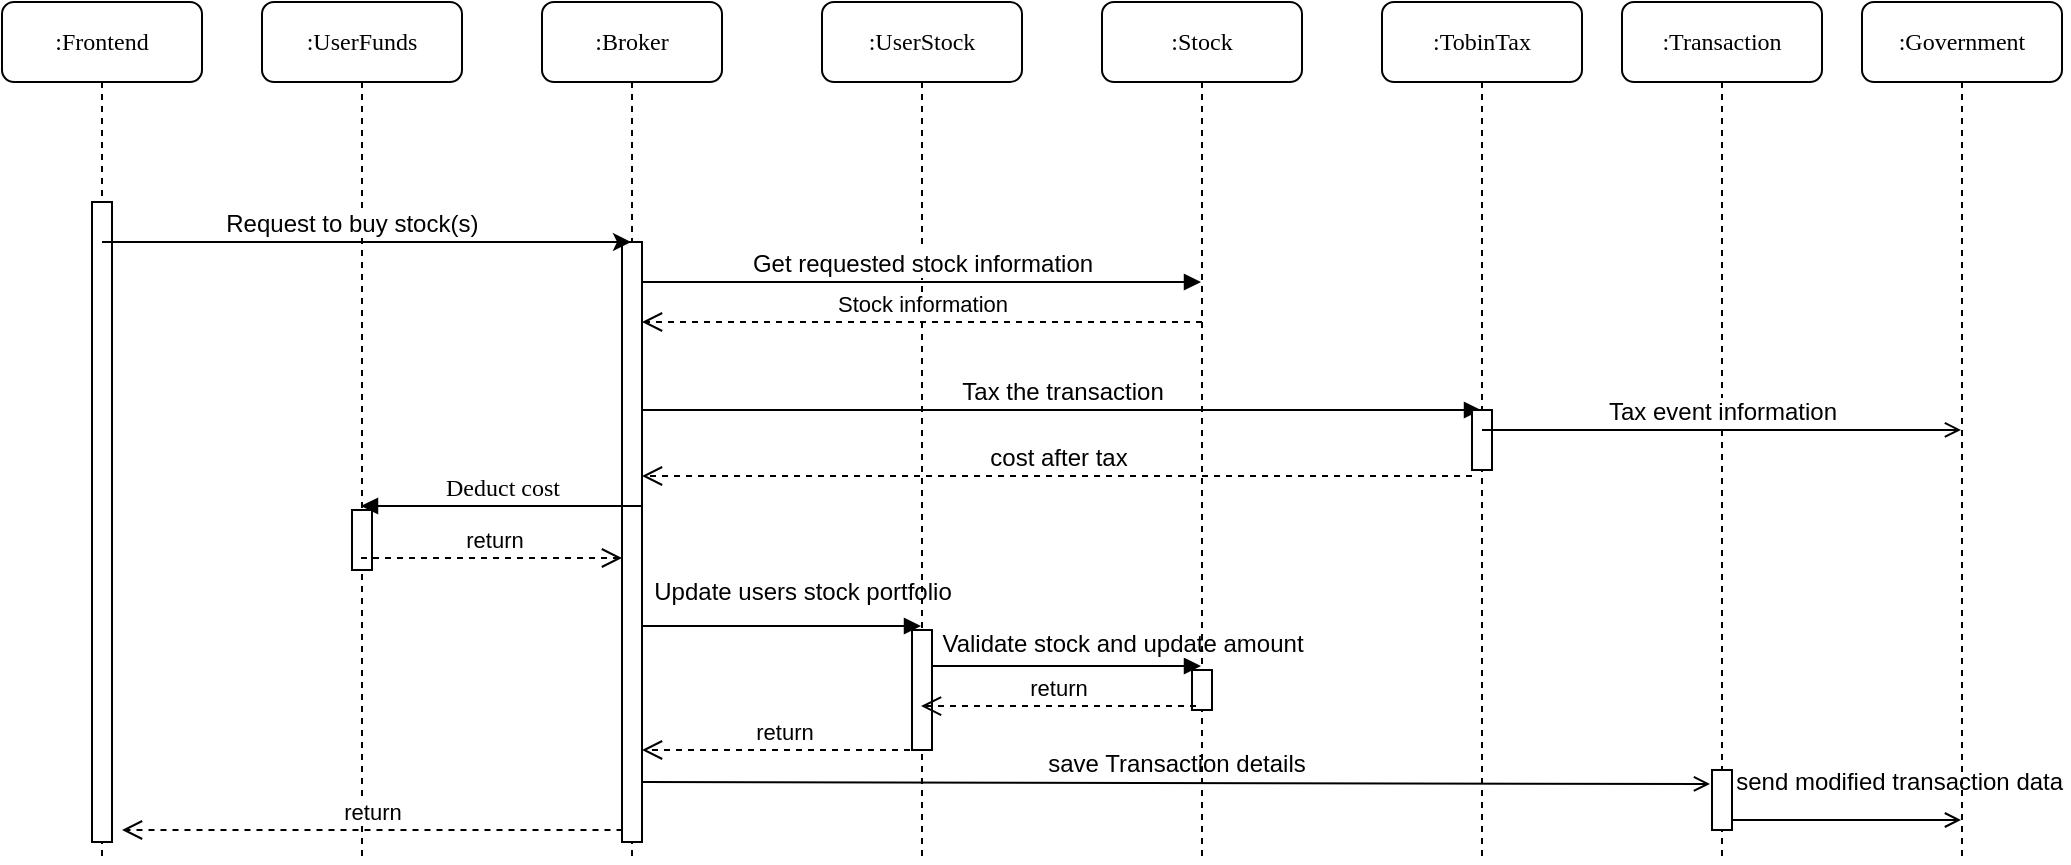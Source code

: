 <mxfile version="13.0.5" type="device"><diagram name="Page-1" id="13e1069c-82ec-6db2-03f1-153e76fe0fe0"><mxGraphModel dx="2062" dy="1073" grid="1" gridSize="10" guides="1" tooltips="1" connect="1" arrows="1" fold="1" page="1" pageScale="1" pageWidth="1100" pageHeight="850" background="#ffffff" math="0" shadow="0"><root><mxCell id="0"/><mxCell id="1" parent="0"/><mxCell id="7baba1c4bc27f4b0-3" value=":UserFunds" style="shape=umlLifeline;perimeter=lifelinePerimeter;whiteSpace=wrap;html=1;container=1;collapsible=0;recursiveResize=0;outlineConnect=0;rounded=1;shadow=0;comic=0;labelBackgroundColor=none;strokeWidth=1;fontFamily=Verdana;fontSize=12;align=center;" parent="1" vertex="1"><mxGeometry x="130" y="80" width="100" height="430" as="geometry"/></mxCell><mxCell id="7baba1c4bc27f4b0-13" value="" style="html=1;points=[];perimeter=orthogonalPerimeter;rounded=0;shadow=0;comic=0;labelBackgroundColor=none;strokeWidth=1;fontFamily=Verdana;fontSize=12;align=center;" parent="7baba1c4bc27f4b0-3" vertex="1"><mxGeometry x="45" y="254" width="10" height="30" as="geometry"/></mxCell><mxCell id="7baba1c4bc27f4b0-4" value=":Broker" style="shape=umlLifeline;perimeter=lifelinePerimeter;whiteSpace=wrap;html=1;container=1;collapsible=0;recursiveResize=0;outlineConnect=0;rounded=1;shadow=0;comic=0;labelBackgroundColor=none;strokeWidth=1;fontFamily=Verdana;fontSize=12;align=center;" parent="1" vertex="1"><mxGeometry x="270" y="80" width="90" height="430" as="geometry"/></mxCell><mxCell id="2yPHzwnqSVw85HKxZKl2-9" value="&lt;font style=&quot;font-size: 12px&quot;&gt;Tax the transaction&lt;/font&gt;" style="html=1;verticalAlign=bottom;startArrow=none;startFill=0;endArrow=block;startSize=8;" parent="7baba1c4bc27f4b0-4" edge="1"><mxGeometry width="60" relative="1" as="geometry"><mxPoint x="50" y="204" as="sourcePoint"/><mxPoint x="469.5" y="204" as="targetPoint"/></mxGeometry></mxCell><mxCell id="2yPHzwnqSVw85HKxZKl2-10" value="&lt;font style=&quot;font-size: 12px&quot;&gt;cost after tax&lt;/font&gt;" style="html=1;verticalAlign=bottom;endArrow=open;dashed=1;endSize=8;" parent="7baba1c4bc27f4b0-4" edge="1"><mxGeometry relative="1" as="geometry"><mxPoint x="465" y="237" as="sourcePoint"/><mxPoint x="50" y="237" as="targetPoint"/></mxGeometry></mxCell><mxCell id="2yPHzwnqSVw85HKxZKl2-12" value="&lt;font style=&quot;font-size: 12px&quot;&gt;Update users stock portfolio&lt;/font&gt;" style="html=1;verticalAlign=bottom;startArrow=none;startFill=0;endArrow=block;startSize=8;" parent="7baba1c4bc27f4b0-4" edge="1"><mxGeometry x="0.147" y="8" width="60" relative="1" as="geometry"><mxPoint x="50" y="312" as="sourcePoint"/><mxPoint x="189.5" y="312" as="targetPoint"/><Array as="points"><mxPoint x="130" y="312"/></Array><mxPoint as="offset"/></mxGeometry></mxCell><mxCell id="2yPHzwnqSVw85HKxZKl2-17" value="" style="html=1;points=[];perimeter=orthogonalPerimeter;rounded=0;shadow=0;comic=0;labelBackgroundColor=none;strokeWidth=1;fontFamily=Verdana;fontSize=12;align=center;" parent="7baba1c4bc27f4b0-4" vertex="1"><mxGeometry x="40" y="120" width="10" height="300" as="geometry"/></mxCell><mxCell id="7baba1c4bc27f4b0-25" value="" style="html=1;points=[];perimeter=orthogonalPerimeter;rounded=0;shadow=0;comic=0;labelBackgroundColor=none;strokeColor=#000000;strokeWidth=1;fillColor=#FFFFFF;fontFamily=Verdana;fontSize=12;fontColor=#000000;align=center;" parent="7baba1c4bc27f4b0-4" vertex="1"><mxGeometry x="465" y="204" width="10" height="20" as="geometry"/></mxCell><mxCell id="2yPHzwnqSVw85HKxZKl2-21" value="&lt;font style=&quot;font-size: 12px&quot;&gt;save Transaction details&lt;/font&gt;" style="html=1;verticalAlign=bottom;endArrow=open;endFill=0;entryX=-0.1;entryY=0.233;entryDx=0;entryDy=0;entryPerimeter=0;" parent="7baba1c4bc27f4b0-4" target="2yPHzwnqSVw85HKxZKl2-25" edge="1"><mxGeometry width="80" relative="1" as="geometry"><mxPoint x="50" y="390" as="sourcePoint"/><mxPoint x="589.5" y="390" as="targetPoint"/></mxGeometry></mxCell><mxCell id="7baba1c4bc27f4b0-5" value=":UserStock" style="shape=umlLifeline;perimeter=lifelinePerimeter;whiteSpace=wrap;html=1;container=1;collapsible=0;recursiveResize=0;outlineConnect=0;rounded=1;shadow=0;comic=0;labelBackgroundColor=none;strokeWidth=1;fontFamily=Verdana;fontSize=12;align=center;" parent="1" vertex="1"><mxGeometry x="410" y="80" width="100" height="430" as="geometry"/></mxCell><mxCell id="2yPHzwnqSVw85HKxZKl2-14" value="&lt;font style=&quot;font-size: 12px&quot;&gt;Validate stock and update amount&lt;/font&gt;" style="html=1;verticalAlign=bottom;endArrow=block;" parent="7baba1c4bc27f4b0-5" edge="1"><mxGeometry x="0.434" y="2" width="80" relative="1" as="geometry"><mxPoint x="50" y="332" as="sourcePoint"/><mxPoint x="189.5" y="332" as="targetPoint"/><mxPoint as="offset"/></mxGeometry></mxCell><mxCell id="2yPHzwnqSVw85HKxZKl2-23" value="" style="html=1;points=[];perimeter=orthogonalPerimeter;rounded=0;shadow=0;comic=0;labelBackgroundColor=none;strokeWidth=1;fontFamily=Verdana;fontSize=12;align=center;" parent="7baba1c4bc27f4b0-5" vertex="1"><mxGeometry x="45" y="314" width="10" height="60" as="geometry"/></mxCell><mxCell id="7baba1c4bc27f4b0-6" value=":Stock" style="shape=umlLifeline;perimeter=lifelinePerimeter;whiteSpace=wrap;html=1;container=1;collapsible=0;recursiveResize=0;outlineConnect=0;rounded=1;shadow=0;comic=0;labelBackgroundColor=none;strokeWidth=1;fontFamily=Verdana;fontSize=12;align=center;" parent="1" vertex="1"><mxGeometry x="550" y="80" width="100" height="430" as="geometry"/></mxCell><mxCell id="2yPHzwnqSVw85HKxZKl2-24" value="" style="html=1;points=[];perimeter=orthogonalPerimeter;rounded=0;shadow=0;comic=0;labelBackgroundColor=none;strokeWidth=1;fontFamily=Verdana;fontSize=12;align=center;" parent="7baba1c4bc27f4b0-6" vertex="1"><mxGeometry x="45" y="334" width="10" height="20" as="geometry"/></mxCell><mxCell id="7baba1c4bc27f4b0-7" value=":TobinTax" style="shape=umlLifeline;perimeter=lifelinePerimeter;whiteSpace=wrap;html=1;container=1;collapsible=0;recursiveResize=0;outlineConnect=0;rounded=1;shadow=0;comic=0;labelBackgroundColor=none;strokeWidth=1;fontFamily=Verdana;fontSize=12;align=center;" parent="1" vertex="1"><mxGeometry x="690" y="80" width="100" height="430" as="geometry"/></mxCell><mxCell id="2yPHzwnqSVw85HKxZKl2-26" value="" style="html=1;points=[];perimeter=orthogonalPerimeter;rounded=0;shadow=0;comic=0;labelBackgroundColor=none;strokeWidth=1;fontFamily=Verdana;fontSize=12;align=center;" parent="7baba1c4bc27f4b0-7" vertex="1"><mxGeometry x="45" y="204" width="10" height="30" as="geometry"/></mxCell><mxCell id="7baba1c4bc27f4b0-8" value=":Frontend" style="shape=umlLifeline;perimeter=lifelinePerimeter;whiteSpace=wrap;html=1;container=1;collapsible=0;recursiveResize=0;outlineConnect=0;rounded=1;shadow=0;comic=0;labelBackgroundColor=none;strokeWidth=1;fontFamily=Verdana;fontSize=12;align=center;" parent="1" vertex="1"><mxGeometry y="80" width="100" height="430" as="geometry"/></mxCell><mxCell id="7baba1c4bc27f4b0-9" value="" style="html=1;points=[];perimeter=orthogonalPerimeter;rounded=0;shadow=0;comic=0;labelBackgroundColor=none;strokeWidth=1;fontFamily=Verdana;fontSize=12;align=center;" parent="7baba1c4bc27f4b0-8" vertex="1"><mxGeometry x="45" y="100" width="10" height="320" as="geometry"/></mxCell><mxCell id="2yPHzwnqSVw85HKxZKl2-8" value="&lt;font style=&quot;font-size: 12px&quot;&gt;&amp;nbsp; Request to buy stock(s)&amp;nbsp;&lt;/font&gt;" style="html=1;verticalAlign=bottom;startArrow=none;startFill=0;endArrow=classic;startSize=8;endFill=1;rounded=0;" parent="7baba1c4bc27f4b0-8" target="7baba1c4bc27f4b0-4" edge="1"><mxGeometry x="-0.075" width="60" relative="1" as="geometry"><mxPoint x="50" y="120" as="sourcePoint"/><mxPoint x="120" y="120" as="targetPoint"/><mxPoint as="offset"/></mxGeometry></mxCell><mxCell id="7baba1c4bc27f4b0-26" value="Deduct cost" style="html=1;verticalAlign=bottom;endArrow=block;labelBackgroundColor=none;fontFamily=Verdana;fontSize=12;" parent="1" edge="1"><mxGeometry relative="1" as="geometry"><mxPoint x="319.5" y="332" as="sourcePoint"/><mxPoint x="179.5" y="332" as="targetPoint"/><Array as="points"><mxPoint x="290" y="332"/><mxPoint x="250" y="332"/></Array></mxGeometry></mxCell><mxCell id="2yPHzwnqSVw85HKxZKl2-2" value=":Transaction" style="shape=umlLifeline;perimeter=lifelinePerimeter;whiteSpace=wrap;html=1;container=1;collapsible=0;recursiveResize=0;outlineConnect=0;rounded=1;shadow=0;comic=0;labelBackgroundColor=none;strokeWidth=1;fontFamily=Verdana;fontSize=12;align=center;" parent="1" vertex="1"><mxGeometry x="810" y="80" width="100" height="430" as="geometry"/></mxCell><mxCell id="2yPHzwnqSVw85HKxZKl2-25" value="" style="html=1;points=[];perimeter=orthogonalPerimeter;rounded=0;shadow=0;comic=0;labelBackgroundColor=none;strokeWidth=1;fontFamily=Verdana;fontSize=12;align=center;" parent="2yPHzwnqSVw85HKxZKl2-2" vertex="1"><mxGeometry x="45" y="384" width="10" height="30" as="geometry"/></mxCell><mxCell id="2yPHzwnqSVw85HKxZKl2-28" value="&lt;font style=&quot;font-size: 12px&quot;&gt;send modified transaction data&amp;nbsp;&lt;/font&gt;" style="html=1;verticalAlign=bottom;endArrow=open;endFill=0;" parent="2yPHzwnqSVw85HKxZKl2-2" source="2yPHzwnqSVw85HKxZKl2-25" edge="1"><mxGeometry x="0.485" y="10" width="80" relative="1" as="geometry"><mxPoint x="60" y="409" as="sourcePoint"/><mxPoint x="169.5" y="409" as="targetPoint"/><Array as="points"><mxPoint x="130" y="409"/></Array><mxPoint as="offset"/></mxGeometry></mxCell><mxCell id="2yPHzwnqSVw85HKxZKl2-3" value=":Government" style="shape=umlLifeline;perimeter=lifelinePerimeter;whiteSpace=wrap;html=1;container=1;collapsible=0;recursiveResize=0;outlineConnect=0;rounded=1;shadow=0;comic=0;labelBackgroundColor=none;strokeWidth=1;fontFamily=Verdana;fontSize=12;align=center;" parent="1" vertex="1"><mxGeometry x="930" y="80" width="100" height="430" as="geometry"/></mxCell><mxCell id="2yPHzwnqSVw85HKxZKl2-11" value="return" style="html=1;verticalAlign=bottom;endArrow=open;dashed=1;endSize=8;" parent="1" edge="1"><mxGeometry x="0.007" relative="1" as="geometry"><mxPoint x="179.5" y="358" as="sourcePoint"/><mxPoint x="310" y="358" as="targetPoint"/><Array as="points"><mxPoint x="250" y="358"/></Array><mxPoint x="1" as="offset"/></mxGeometry></mxCell><mxCell id="2yPHzwnqSVw85HKxZKl2-15" value="return" style="html=1;verticalAlign=bottom;endArrow=open;dashed=1;endSize=8;exitX=0.47;exitY=0.488;exitDx=0;exitDy=0;exitPerimeter=0;" parent="1" edge="1"><mxGeometry relative="1" as="geometry"><mxPoint x="597" y="432.04" as="sourcePoint"/><mxPoint x="459.5" y="432.04" as="targetPoint"/></mxGeometry></mxCell><mxCell id="2yPHzwnqSVw85HKxZKl2-16" value="return" style="html=1;verticalAlign=bottom;endArrow=open;dashed=1;endSize=8;" parent="1" edge="1"><mxGeometry x="-0.004" relative="1" as="geometry"><mxPoint x="460" y="454" as="sourcePoint"/><mxPoint x="320" y="454" as="targetPoint"/><mxPoint as="offset"/></mxGeometry></mxCell><mxCell id="2yPHzwnqSVw85HKxZKl2-22" value="return" style="html=1;verticalAlign=bottom;endArrow=open;dashed=1;endSize=8;" parent="1" edge="1"><mxGeometry relative="1" as="geometry"><mxPoint x="310.25" y="494" as="sourcePoint"/><mxPoint x="60" y="494" as="targetPoint"/></mxGeometry></mxCell><mxCell id="2yPHzwnqSVw85HKxZKl2-27" value="&lt;font style=&quot;font-size: 12px&quot;&gt;Tax event information&lt;/font&gt;" style="html=1;verticalAlign=bottom;endArrow=open;endFill=0;exitX=0.5;exitY=0.333;exitDx=0;exitDy=0;exitPerimeter=0;" parent="1" source="2yPHzwnqSVw85HKxZKl2-26" edge="1"><mxGeometry width="80" relative="1" as="geometry"><mxPoint x="750" y="294" as="sourcePoint"/><mxPoint x="979.5" y="293.99" as="targetPoint"/></mxGeometry></mxCell><mxCell id="XxINTKfnowQdk3L0egXt-1" value="&lt;font style=&quot;font-size: 12px&quot;&gt;Get requested stock information&lt;/font&gt;" style="html=1;verticalAlign=bottom;endArrow=block;" parent="1" edge="1"><mxGeometry width="80" relative="1" as="geometry"><mxPoint x="320" y="220" as="sourcePoint"/><mxPoint x="599.5" y="220" as="targetPoint"/></mxGeometry></mxCell><mxCell id="XxINTKfnowQdk3L0egXt-2" value="Stock information" style="html=1;verticalAlign=bottom;endArrow=open;dashed=1;endSize=8;" parent="1" edge="1"><mxGeometry relative="1" as="geometry"><mxPoint x="600" y="240" as="sourcePoint"/><mxPoint x="320" y="240" as="targetPoint"/></mxGeometry></mxCell></root></mxGraphModel></diagram></mxfile>